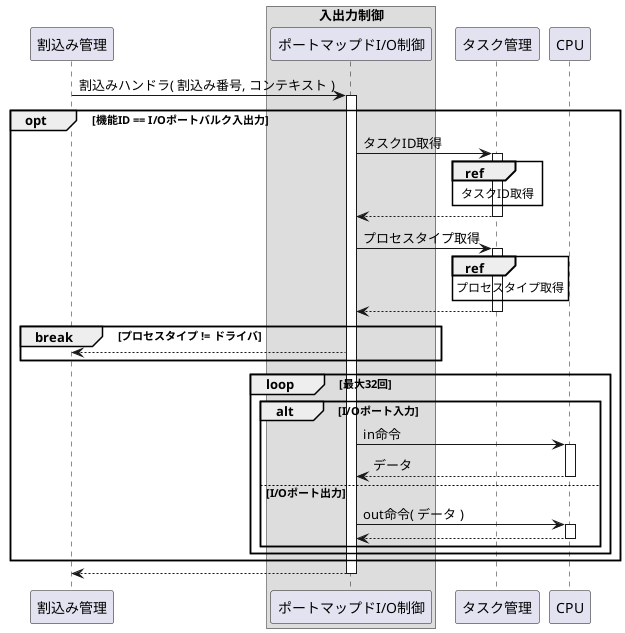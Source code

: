 @startuml

participant "割込み管理" as Intmng
box "入出力制御"
    participant "ポートマップドI/O制御" as port
end box
participant "タスク管理" as Taskmng
participant "CPU" as cpu

Intmng -> port: 割込みハンドラ( 割込み番号, コンテキスト )
activate port

opt 機能ID == I/Oポートバルク入出力

    port -> Taskmng: タスクID取得
    activate Taskmng
    ref over Taskmng: タスクID取得
    port <-- Taskmng:
    deactivate Taskmng

    port -> Taskmng: プロセスタイプ取得
    activate Taskmng
    ref over Taskmng: プロセスタイプ取得
    port <-- Taskmng:
    deactivate Taskmng

    break プロセスタイプ != ドライバ
        Intmng <-- port:
    end

    loop 最大32回
        alt I/Oポート入力
            port -> cpu: in命令
            activate cpu
            port <-- cpu: データ
            deactivate cpu
        else I/Oポート出力
            port -> cpu: out命令( データ )
            activate cpu
            port <-- cpu:
            deactivate cpu
        end
    end loop

end

Intmng <-- port:
deactivate port

@enduml


